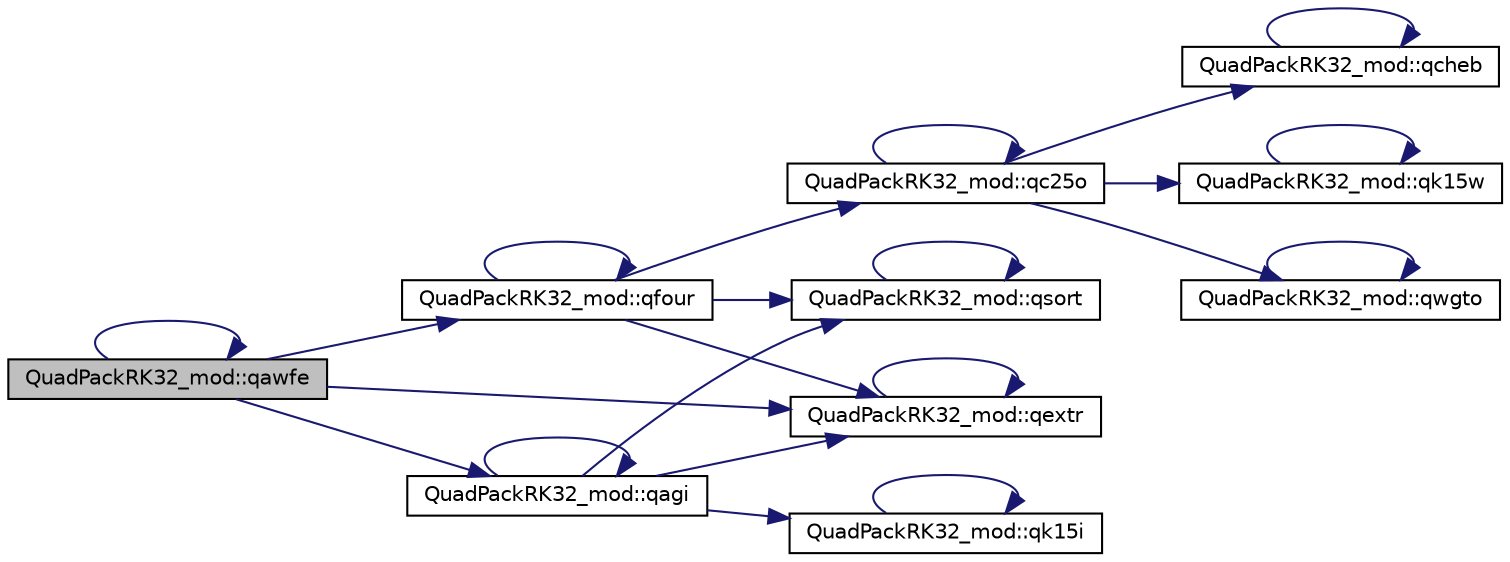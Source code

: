 digraph "QuadPackRK32_mod::qawfe"
{
 // LATEX_PDF_SIZE
  edge [fontname="Helvetica",fontsize="10",labelfontname="Helvetica",labelfontsize="10"];
  node [fontname="Helvetica",fontsize="10",shape=record];
  rankdir="LR";
  Node1 [label="QuadPackRK32_mod::qawfe",height=0.2,width=0.4,color="black", fillcolor="grey75", style="filled", fontcolor="black",tooltip=" "];
  Node1 -> Node2 [color="midnightblue",fontsize="10",style="solid"];
  Node2 [label="QuadPackRK32_mod::qagi",height=0.2,width=0.4,color="black", fillcolor="white", style="filled",URL="$namespaceQuadPackRK32__mod.html#a2ef4d6a812e649ef74207628768649fc",tooltip=" "];
  Node2 -> Node2 [color="midnightblue",fontsize="10",style="solid"];
  Node2 -> Node3 [color="midnightblue",fontsize="10",style="solid"];
  Node3 [label="QuadPackRK32_mod::qextr",height=0.2,width=0.4,color="black", fillcolor="white", style="filled",URL="$namespaceQuadPackRK32__mod.html#af6f495761cd9d32a14b5fe1a4ca70dcf",tooltip=" "];
  Node3 -> Node3 [color="midnightblue",fontsize="10",style="solid"];
  Node2 -> Node4 [color="midnightblue",fontsize="10",style="solid"];
  Node4 [label="QuadPackRK32_mod::qk15i",height=0.2,width=0.4,color="black", fillcolor="white", style="filled",URL="$namespaceQuadPackRK32__mod.html#a1b5ee9c796976193feed9be5af8bee6c",tooltip=" "];
  Node4 -> Node4 [color="midnightblue",fontsize="10",style="solid"];
  Node2 -> Node5 [color="midnightblue",fontsize="10",style="solid"];
  Node5 [label="QuadPackRK32_mod::qsort",height=0.2,width=0.4,color="black", fillcolor="white", style="filled",URL="$namespaceQuadPackRK32__mod.html#abef2094e102d5f8abc0cdbcf79b2f77a",tooltip=" "];
  Node5 -> Node5 [color="midnightblue",fontsize="10",style="solid"];
  Node1 -> Node1 [color="midnightblue",fontsize="10",style="solid"];
  Node1 -> Node3 [color="midnightblue",fontsize="10",style="solid"];
  Node1 -> Node6 [color="midnightblue",fontsize="10",style="solid"];
  Node6 [label="QuadPackRK32_mod::qfour",height=0.2,width=0.4,color="black", fillcolor="white", style="filled",URL="$namespaceQuadPackRK32__mod.html#afd4a8324595e5159c94a16248633fc5b",tooltip=" "];
  Node6 -> Node7 [color="midnightblue",fontsize="10",style="solid"];
  Node7 [label="QuadPackRK32_mod::qc25o",height=0.2,width=0.4,color="black", fillcolor="white", style="filled",URL="$namespaceQuadPackRK32__mod.html#a5b45d3e3a4f937d1d4e523fe4daf46d1",tooltip=" "];
  Node7 -> Node7 [color="midnightblue",fontsize="10",style="solid"];
  Node7 -> Node8 [color="midnightblue",fontsize="10",style="solid"];
  Node8 [label="QuadPackRK32_mod::qcheb",height=0.2,width=0.4,color="black", fillcolor="white", style="filled",URL="$namespaceQuadPackRK32__mod.html#aa8b33b4446a8f99308c1ec6d48b01a4e",tooltip=" "];
  Node8 -> Node8 [color="midnightblue",fontsize="10",style="solid"];
  Node7 -> Node9 [color="midnightblue",fontsize="10",style="solid"];
  Node9 [label="QuadPackRK32_mod::qk15w",height=0.2,width=0.4,color="black", fillcolor="white", style="filled",URL="$namespaceQuadPackRK32__mod.html#ae30d3e60a46fdcf3c4cbeb5fa31d4174",tooltip=" "];
  Node9 -> Node9 [color="midnightblue",fontsize="10",style="solid"];
  Node7 -> Node10 [color="midnightblue",fontsize="10",style="solid"];
  Node10 [label="QuadPackRK32_mod::qwgto",height=0.2,width=0.4,color="black", fillcolor="white", style="filled",URL="$namespaceQuadPackRK32__mod.html#ae6adaa483992ea7ebf4da5564ae73fbc",tooltip=" "];
  Node10 -> Node10 [color="midnightblue",fontsize="10",style="solid"];
  Node6 -> Node3 [color="midnightblue",fontsize="10",style="solid"];
  Node6 -> Node6 [color="midnightblue",fontsize="10",style="solid"];
  Node6 -> Node5 [color="midnightblue",fontsize="10",style="solid"];
}
